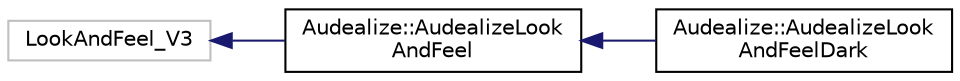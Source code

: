 digraph "Graphical Class Hierarchy"
{
  edge [fontname="Helvetica",fontsize="10",labelfontname="Helvetica",labelfontsize="10"];
  node [fontname="Helvetica",fontsize="10",shape=record];
  rankdir="LR";
  Node1 [label="LookAndFeel_V3",height=0.2,width=0.4,color="grey75", fillcolor="white", style="filled"];
  Node1 -> Node2 [dir="back",color="midnightblue",fontsize="10",style="solid",fontname="Helvetica"];
  Node2 [label="Audealize::AudealizeLook\lAndFeel",height=0.2,width=0.4,color="black", fillcolor="white", style="filled",URL="$class_audealize_1_1_audealize_look_and_feel.html"];
  Node2 -> Node3 [dir="back",color="midnightblue",fontsize="10",style="solid",fontname="Helvetica"];
  Node3 [label="Audealize::AudealizeLook\lAndFeelDark",height=0.2,width=0.4,color="black", fillcolor="white", style="filled",URL="$class_audealize_1_1_audealize_look_and_feel_dark.html"];
}
